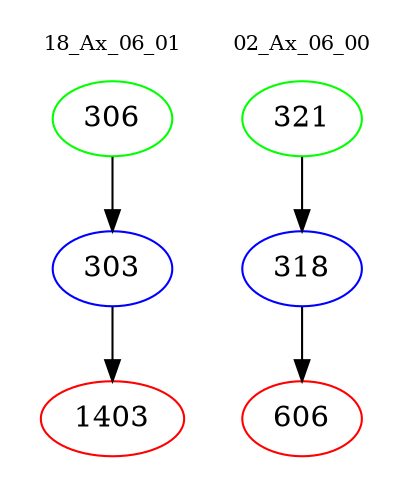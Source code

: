 digraph{
subgraph cluster_0 {
color = white
label = "18_Ax_06_01";
fontsize=10;
T0_306 [label="306", color="green"]
T0_306 -> T0_303 [color="black"]
T0_303 [label="303", color="blue"]
T0_303 -> T0_1403 [color="black"]
T0_1403 [label="1403", color="red"]
}
subgraph cluster_1 {
color = white
label = "02_Ax_06_00";
fontsize=10;
T1_321 [label="321", color="green"]
T1_321 -> T1_318 [color="black"]
T1_318 [label="318", color="blue"]
T1_318 -> T1_606 [color="black"]
T1_606 [label="606", color="red"]
}
}
